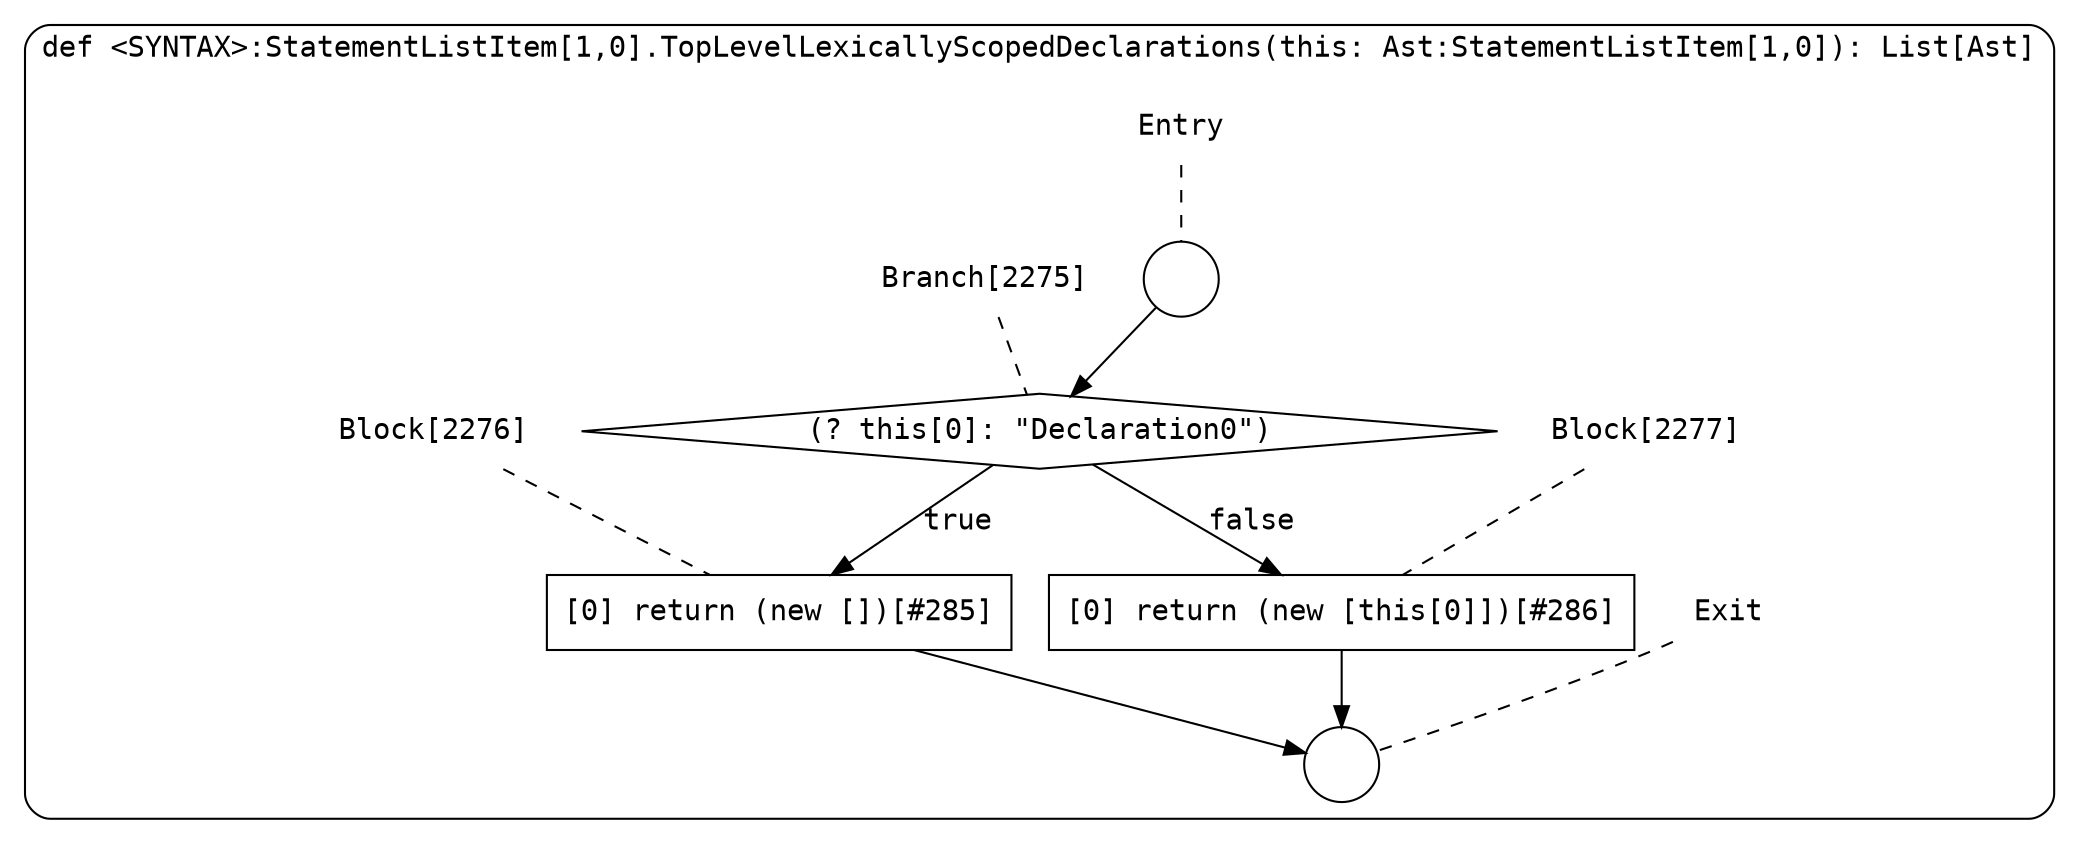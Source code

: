 digraph {
  graph [fontname = "Consolas"]
  node [fontname = "Consolas"]
  edge [fontname = "Consolas"]
  subgraph cluster464 {
    label = "def <SYNTAX>:StatementListItem[1,0].TopLevelLexicallyScopedDeclarations(this: Ast:StatementListItem[1,0]): List[Ast]"
    style = rounded
    cluster464_entry_name [shape=none, label=<<font color="black">Entry</font>>]
    cluster464_entry_name -> cluster464_entry [arrowhead=none, color="black", style=dashed]
    cluster464_entry [shape=circle label=" " color="black" fillcolor="white" style=filled]
    cluster464_entry -> node2275 [color="black"]
    cluster464_exit_name [shape=none, label=<<font color="black">Exit</font>>]
    cluster464_exit_name -> cluster464_exit [arrowhead=none, color="black", style=dashed]
    cluster464_exit [shape=circle label=" " color="black" fillcolor="white" style=filled]
    node2275_name [shape=none, label=<<font color="black">Branch[2275]</font>>]
    node2275_name -> node2275 [arrowhead=none, color="black", style=dashed]
    node2275 [shape=diamond, label=<<font color="black">(? this[0]: &quot;Declaration0&quot;)</font>> color="black" fillcolor="white", style=filled]
    node2275 -> node2276 [label=<<font color="black">true</font>> color="black"]
    node2275 -> node2277 [label=<<font color="black">false</font>> color="black"]
    node2276_name [shape=none, label=<<font color="black">Block[2276]</font>>]
    node2276_name -> node2276 [arrowhead=none, color="black", style=dashed]
    node2276 [shape=box, label=<<font color="black">[0] return (new [])[#285]<BR ALIGN="LEFT"/></font>> color="black" fillcolor="white", style=filled]
    node2276 -> cluster464_exit [color="black"]
    node2277_name [shape=none, label=<<font color="black">Block[2277]</font>>]
    node2277_name -> node2277 [arrowhead=none, color="black", style=dashed]
    node2277 [shape=box, label=<<font color="black">[0] return (new [this[0]])[#286]<BR ALIGN="LEFT"/></font>> color="black" fillcolor="white", style=filled]
    node2277 -> cluster464_exit [color="black"]
  }
}